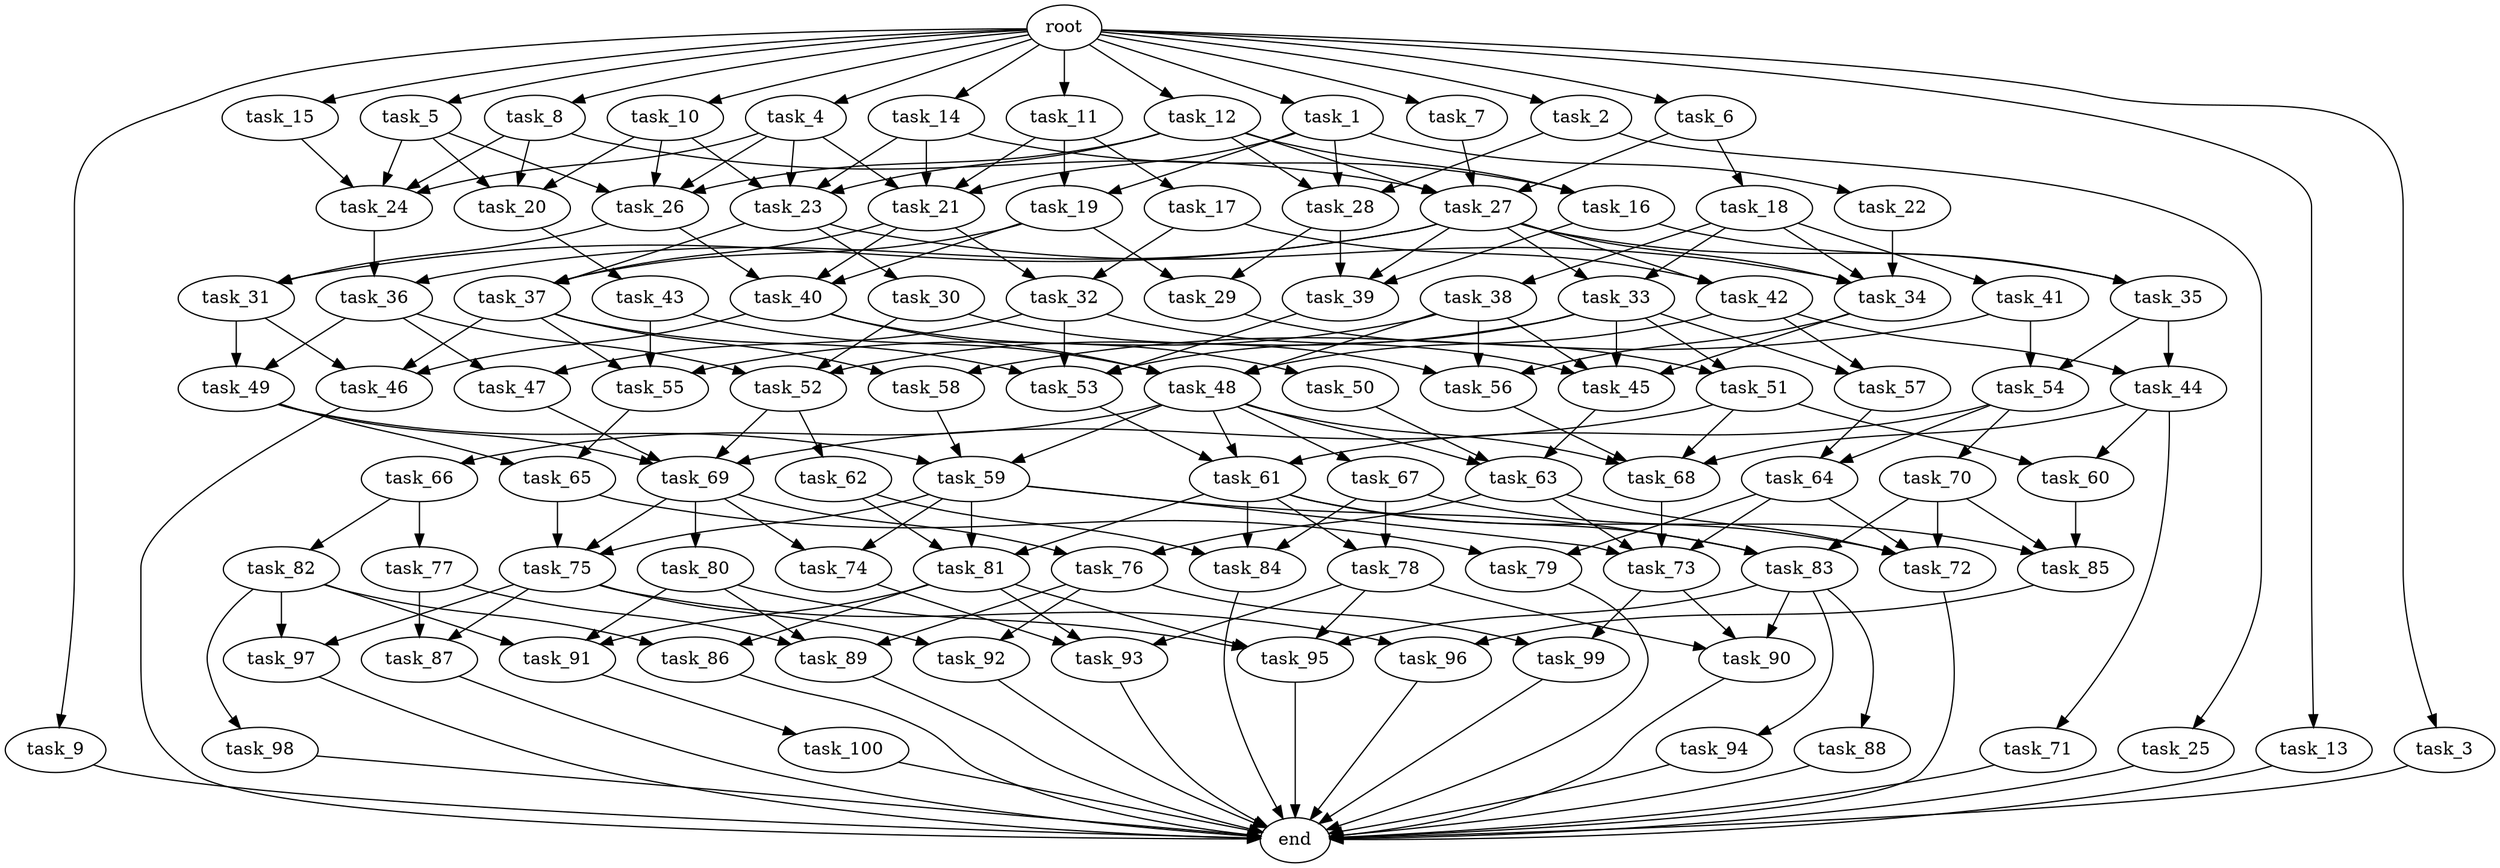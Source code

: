 digraph G {
  task_66 [size="1.030610e+09"];
  task_71 [size="3.325714e+09"];
  task_79 [size="4.327244e+09"];
  task_27 [size="2.582185e+09"];
  task_34 [size="3.278565e+09"];
  task_69 [size="2.034385e+09"];
  task_63 [size="3.114048e+08"];
  task_87 [size="3.919377e+09"];
  task_26 [size="1.402722e+09"];
  task_25 [size="4.180765e+08"];
  task_44 [size="2.346487e+09"];
  task_19 [size="2.598080e+09"];
  task_57 [size="1.937282e+09"];
  task_47 [size="4.928262e+09"];
  task_29 [size="1.830073e+09"];
  task_20 [size="4.995260e+08"];
  task_56 [size="1.420292e+08"];
  task_15 [size="4.140914e+09"];
  task_77 [size="1.452292e+09"];
  task_92 [size="8.659933e+08"];
  task_100 [size="4.752442e+09"];
  task_16 [size="4.199561e+09"];
  task_91 [size="1.256589e+09"];
  task_82 [size="8.240857e+06"];
  task_73 [size="4.341256e+09"];
  task_65 [size="1.809222e+08"];
  task_10 [size="3.518811e+09"];
  task_30 [size="3.090969e+09"];
  task_23 [size="1.986098e+09"];
  task_78 [size="2.918980e+09"];
  task_28 [size="3.525086e+09"];
  task_38 [size="1.486615e+09"];
  task_32 [size="3.312101e+09"];
  task_4 [size="4.736406e+09"];
  task_9 [size="4.982490e+08"];
  task_84 [size="4.497958e+09"];
  task_14 [size="3.187366e+09"];
  end [size="0.000000e+00"];
  task_83 [size="1.113570e+09"];
  task_90 [size="4.107298e+09"];
  task_59 [size="1.686626e+09"];
  task_12 [size="3.125693e+08"];
  task_46 [size="2.945801e+09"];
  task_36 [size="4.547739e+09"];
  task_40 [size="5.315450e+08"];
  task_62 [size="3.449692e+09"];
  task_45 [size="1.702873e+08"];
  task_53 [size="1.870287e+09"];
  task_24 [size="3.828699e+09"];
  task_33 [size="8.505500e+08"];
  task_89 [size="2.897369e+09"];
  task_94 [size="9.548684e+08"];
  task_41 [size="4.248016e+09"];
  task_72 [size="4.298095e+09"];
  task_18 [size="1.216101e+09"];
  task_64 [size="2.175345e+09"];
  task_54 [size="1.346566e+08"];
  task_95 [size="2.093105e+09"];
  task_70 [size="1.814400e+09"];
  task_11 [size="2.133420e+08"];
  task_43 [size="2.025774e+09"];
  task_88 [size="2.854767e+08"];
  task_96 [size="4.998555e+09"];
  task_6 [size="1.465677e+09"];
  task_42 [size="2.991835e+09"];
  task_17 [size="2.714381e+09"];
  task_22 [size="2.333249e+09"];
  task_93 [size="3.480015e+09"];
  task_98 [size="1.870401e+08"];
  task_97 [size="1.081173e+09"];
  task_58 [size="4.474397e+09"];
  task_67 [size="3.178827e+09"];
  root [size="0.000000e+00"];
  task_48 [size="4.944749e+09"];
  task_35 [size="1.965175e+09"];
  task_80 [size="7.792044e+08"];
  task_99 [size="2.777458e+09"];
  task_68 [size="6.520867e+07"];
  task_1 [size="4.347817e+09"];
  task_55 [size="1.108551e+09"];
  task_13 [size="4.347532e+08"];
  task_52 [size="1.474386e+09"];
  task_81 [size="3.725447e+09"];
  task_39 [size="3.919920e+09"];
  task_2 [size="5.187855e+08"];
  task_37 [size="5.545929e+08"];
  task_5 [size="4.448859e+09"];
  task_76 [size="4.170420e+09"];
  task_51 [size="4.877817e+09"];
  task_7 [size="1.798996e+09"];
  task_60 [size="2.424238e+09"];
  task_74 [size="2.860872e+09"];
  task_85 [size="1.542197e+09"];
  task_49 [size="3.421484e+09"];
  task_31 [size="1.117741e+09"];
  task_21 [size="4.423116e+09"];
  task_3 [size="2.103756e+09"];
  task_8 [size="1.123170e+09"];
  task_75 [size="8.058076e+08"];
  task_50 [size="3.765990e+07"];
  task_61 [size="4.009191e+09"];
  task_86 [size="4.818582e+09"];

  task_66 -> task_77 [size="2.061220e+08"];
  task_66 -> task_82 [size="2.061220e+08"];
  task_71 -> end [size="1.000000e-12"];
  task_79 -> end [size="1.000000e-12"];
  task_27 -> task_36 [size="1.291092e+08"];
  task_27 -> task_31 [size="1.291092e+08"];
  task_27 -> task_42 [size="1.291092e+08"];
  task_27 -> task_34 [size="1.291092e+08"];
  task_27 -> task_35 [size="1.291092e+08"];
  task_27 -> task_33 [size="1.291092e+08"];
  task_27 -> task_39 [size="1.291092e+08"];
  task_34 -> task_56 [size="1.639283e+08"];
  task_34 -> task_45 [size="1.639283e+08"];
  task_69 -> task_76 [size="1.017192e+08"];
  task_69 -> task_75 [size="1.017192e+08"];
  task_69 -> task_74 [size="1.017192e+08"];
  task_69 -> task_80 [size="1.017192e+08"];
  task_63 -> task_76 [size="2.076032e+07"];
  task_63 -> task_73 [size="2.076032e+07"];
  task_63 -> task_72 [size="2.076032e+07"];
  task_87 -> end [size="1.000000e-12"];
  task_26 -> task_31 [size="7.013609e+07"];
  task_26 -> task_40 [size="7.013609e+07"];
  task_25 -> end [size="1.000000e-12"];
  task_44 -> task_68 [size="2.346487e+08"];
  task_44 -> task_60 [size="2.346487e+08"];
  task_44 -> task_71 [size="2.346487e+08"];
  task_19 -> task_37 [size="2.598080e+08"];
  task_19 -> task_40 [size="2.598080e+08"];
  task_19 -> task_29 [size="2.598080e+08"];
  task_57 -> task_64 [size="1.937282e+08"];
  task_47 -> task_69 [size="4.928262e+08"];
  task_29 -> task_51 [size="1.830073e+08"];
  task_20 -> task_43 [size="3.330173e+07"];
  task_56 -> task_68 [size="9.468615e+06"];
  task_15 -> task_24 [size="8.281828e+08"];
  task_77 -> task_87 [size="2.904583e+08"];
  task_77 -> task_89 [size="2.904583e+08"];
  task_92 -> end [size="1.000000e-12"];
  task_100 -> end [size="1.000000e-12"];
  task_16 -> task_35 [size="4.199561e+08"];
  task_16 -> task_39 [size="4.199561e+08"];
  task_91 -> task_100 [size="8.377259e+07"];
  task_82 -> task_97 [size="1.648171e+06"];
  task_82 -> task_86 [size="1.648171e+06"];
  task_82 -> task_98 [size="1.648171e+06"];
  task_82 -> task_91 [size="1.648171e+06"];
  task_73 -> task_90 [size="2.170628e+08"];
  task_73 -> task_99 [size="2.170628e+08"];
  task_65 -> task_79 [size="1.809222e+07"];
  task_65 -> task_75 [size="1.809222e+07"];
  task_10 -> task_26 [size="7.037623e+08"];
  task_10 -> task_20 [size="7.037623e+08"];
  task_10 -> task_23 [size="7.037623e+08"];
  task_30 -> task_56 [size="6.181937e+08"];
  task_30 -> task_52 [size="6.181937e+08"];
  task_23 -> task_37 [size="9.930492e+07"];
  task_23 -> task_34 [size="9.930492e+07"];
  task_23 -> task_30 [size="9.930492e+07"];
  task_78 -> task_90 [size="2.918980e+08"];
  task_78 -> task_95 [size="2.918980e+08"];
  task_78 -> task_93 [size="2.918980e+08"];
  task_28 -> task_29 [size="2.350057e+08"];
  task_28 -> task_39 [size="2.350057e+08"];
  task_38 -> task_56 [size="2.973231e+08"];
  task_38 -> task_45 [size="2.973231e+08"];
  task_38 -> task_48 [size="2.973231e+08"];
  task_38 -> task_55 [size="2.973231e+08"];
  task_32 -> task_53 [size="3.312101e+08"];
  task_32 -> task_47 [size="3.312101e+08"];
  task_32 -> task_45 [size="3.312101e+08"];
  task_4 -> task_21 [size="9.472812e+08"];
  task_4 -> task_26 [size="9.472812e+08"];
  task_4 -> task_24 [size="9.472812e+08"];
  task_4 -> task_23 [size="9.472812e+08"];
  task_9 -> end [size="1.000000e-12"];
  task_84 -> end [size="1.000000e-12"];
  task_14 -> task_21 [size="6.374731e+08"];
  task_14 -> task_16 [size="6.374731e+08"];
  task_14 -> task_23 [size="6.374731e+08"];
  task_83 -> task_88 [size="7.423798e+07"];
  task_83 -> task_94 [size="7.423798e+07"];
  task_83 -> task_90 [size="7.423798e+07"];
  task_83 -> task_95 [size="7.423798e+07"];
  task_90 -> end [size="1.000000e-12"];
  task_59 -> task_75 [size="1.124418e+08"];
  task_59 -> task_74 [size="1.124418e+08"];
  task_59 -> task_81 [size="1.124418e+08"];
  task_59 -> task_73 [size="1.124418e+08"];
  task_59 -> task_83 [size="1.124418e+08"];
  task_12 -> task_27 [size="6.251386e+07"];
  task_12 -> task_28 [size="6.251386e+07"];
  task_12 -> task_26 [size="6.251386e+07"];
  task_12 -> task_16 [size="6.251386e+07"];
  task_12 -> task_23 [size="6.251386e+07"];
  task_46 -> end [size="1.000000e-12"];
  task_36 -> task_49 [size="4.547739e+08"];
  task_36 -> task_47 [size="4.547739e+08"];
  task_36 -> task_52 [size="4.547739e+08"];
  task_40 -> task_50 [size="3.543634e+07"];
  task_40 -> task_46 [size="3.543634e+07"];
  task_40 -> task_48 [size="3.543634e+07"];
  task_62 -> task_81 [size="6.899383e+08"];
  task_62 -> task_84 [size="6.899383e+08"];
  task_45 -> task_63 [size="8.514363e+06"];
  task_53 -> task_61 [size="9.351435e+07"];
  task_24 -> task_36 [size="1.914350e+08"];
  task_33 -> task_51 [size="8.505500e+07"];
  task_33 -> task_53 [size="8.505500e+07"];
  task_33 -> task_52 [size="8.505500e+07"];
  task_33 -> task_57 [size="8.505500e+07"];
  task_33 -> task_45 [size="8.505500e+07"];
  task_89 -> end [size="1.000000e-12"];
  task_94 -> end [size="1.000000e-12"];
  task_41 -> task_54 [size="8.496032e+08"];
  task_41 -> task_58 [size="8.496032e+08"];
  task_72 -> end [size="1.000000e-12"];
  task_18 -> task_41 [size="2.432203e+08"];
  task_18 -> task_38 [size="2.432203e+08"];
  task_18 -> task_34 [size="2.432203e+08"];
  task_18 -> task_33 [size="2.432203e+08"];
  task_64 -> task_79 [size="2.175345e+08"];
  task_64 -> task_73 [size="2.175345e+08"];
  task_64 -> task_72 [size="2.175345e+08"];
  task_54 -> task_70 [size="1.346566e+07"];
  task_54 -> task_64 [size="1.346566e+07"];
  task_54 -> task_61 [size="1.346566e+07"];
  task_95 -> end [size="1.000000e-12"];
  task_70 -> task_83 [size="3.628799e+08"];
  task_70 -> task_72 [size="3.628799e+08"];
  task_70 -> task_85 [size="3.628799e+08"];
  task_11 -> task_19 [size="4.266839e+07"];
  task_11 -> task_17 [size="4.266839e+07"];
  task_11 -> task_21 [size="4.266839e+07"];
  task_43 -> task_55 [size="4.051549e+08"];
  task_43 -> task_48 [size="4.051549e+08"];
  task_88 -> end [size="1.000000e-12"];
  task_96 -> end [size="1.000000e-12"];
  task_6 -> task_27 [size="2.931355e+08"];
  task_6 -> task_18 [size="2.931355e+08"];
  task_42 -> task_57 [size="2.991835e+08"];
  task_42 -> task_48 [size="2.991835e+08"];
  task_42 -> task_44 [size="2.991835e+08"];
  task_17 -> task_32 [size="5.428762e+08"];
  task_17 -> task_42 [size="5.428762e+08"];
  task_22 -> task_34 [size="4.666499e+08"];
  task_93 -> end [size="1.000000e-12"];
  task_98 -> end [size="1.000000e-12"];
  task_97 -> end [size="1.000000e-12"];
  task_58 -> task_59 [size="4.474397e+08"];
  task_67 -> task_78 [size="6.357653e+08"];
  task_67 -> task_84 [size="6.357653e+08"];
  task_67 -> task_85 [size="6.357653e+08"];
  root -> task_4 [size="1.000000e-12"];
  root -> task_1 [size="1.000000e-12"];
  root -> task_7 [size="1.000000e-12"];
  root -> task_13 [size="1.000000e-12"];
  root -> task_8 [size="1.000000e-12"];
  root -> task_11 [size="1.000000e-12"];
  root -> task_15 [size="1.000000e-12"];
  root -> task_2 [size="1.000000e-12"];
  root -> task_9 [size="1.000000e-12"];
  root -> task_6 [size="1.000000e-12"];
  root -> task_14 [size="1.000000e-12"];
  root -> task_5 [size="1.000000e-12"];
  root -> task_12 [size="1.000000e-12"];
  root -> task_3 [size="1.000000e-12"];
  root -> task_10 [size="1.000000e-12"];
  task_48 -> task_68 [size="2.472374e+08"];
  task_48 -> task_66 [size="2.472374e+08"];
  task_48 -> task_67 [size="2.472374e+08"];
  task_48 -> task_63 [size="2.472374e+08"];
  task_48 -> task_59 [size="2.472374e+08"];
  task_48 -> task_61 [size="2.472374e+08"];
  task_35 -> task_54 [size="1.965175e+08"];
  task_35 -> task_44 [size="1.965175e+08"];
  task_80 -> task_89 [size="1.558409e+08"];
  task_80 -> task_95 [size="1.558409e+08"];
  task_80 -> task_91 [size="1.558409e+08"];
  task_99 -> end [size="1.000000e-12"];
  task_68 -> task_73 [size="3.260433e+06"];
  task_1 -> task_19 [size="8.695633e+08"];
  task_1 -> task_21 [size="8.695633e+08"];
  task_1 -> task_22 [size="8.695633e+08"];
  task_1 -> task_28 [size="8.695633e+08"];
  task_55 -> task_65 [size="7.390341e+07"];
  task_13 -> end [size="1.000000e-12"];
  task_52 -> task_62 [size="9.829242e+07"];
  task_52 -> task_69 [size="9.829242e+07"];
  task_81 -> task_95 [size="2.483631e+08"];
  task_81 -> task_91 [size="2.483631e+08"];
  task_81 -> task_93 [size="2.483631e+08"];
  task_81 -> task_86 [size="2.483631e+08"];
  task_39 -> task_53 [size="2.613280e+08"];
  task_2 -> task_28 [size="1.037571e+08"];
  task_2 -> task_25 [size="1.037571e+08"];
  task_37 -> task_58 [size="3.697286e+07"];
  task_37 -> task_53 [size="3.697286e+07"];
  task_37 -> task_46 [size="3.697286e+07"];
  task_37 -> task_55 [size="3.697286e+07"];
  task_5 -> task_20 [size="8.897719e+08"];
  task_5 -> task_26 [size="8.897719e+08"];
  task_5 -> task_24 [size="8.897719e+08"];
  task_76 -> task_92 [size="4.170420e+08"];
  task_76 -> task_89 [size="4.170420e+08"];
  task_76 -> task_99 [size="4.170420e+08"];
  task_51 -> task_68 [size="4.877817e+08"];
  task_51 -> task_60 [size="4.877817e+08"];
  task_51 -> task_69 [size="4.877817e+08"];
  task_7 -> task_27 [size="3.597991e+08"];
  task_60 -> task_85 [size="2.424238e+08"];
  task_74 -> task_93 [size="2.860872e+08"];
  task_85 -> task_96 [size="1.028132e+08"];
  task_49 -> task_59 [size="3.421484e+08"];
  task_49 -> task_65 [size="3.421484e+08"];
  task_49 -> task_69 [size="3.421484e+08"];
  task_31 -> task_49 [size="1.117741e+08"];
  task_31 -> task_46 [size="1.117741e+08"];
  task_21 -> task_37 [size="2.211558e+08"];
  task_21 -> task_40 [size="2.211558e+08"];
  task_21 -> task_32 [size="2.211558e+08"];
  task_3 -> end [size="1.000000e-12"];
  task_8 -> task_27 [size="2.246341e+08"];
  task_8 -> task_20 [size="2.246341e+08"];
  task_8 -> task_24 [size="2.246341e+08"];
  task_75 -> task_97 [size="5.372051e+07"];
  task_75 -> task_96 [size="5.372051e+07"];
  task_75 -> task_87 [size="5.372051e+07"];
  task_75 -> task_92 [size="5.372051e+07"];
  task_50 -> task_63 [size="7.531980e+06"];
  task_61 -> task_81 [size="2.672794e+08"];
  task_61 -> task_83 [size="2.672794e+08"];
  task_61 -> task_72 [size="2.672794e+08"];
  task_61 -> task_78 [size="2.672794e+08"];
  task_61 -> task_84 [size="2.672794e+08"];
  task_86 -> end [size="1.000000e-12"];
}
